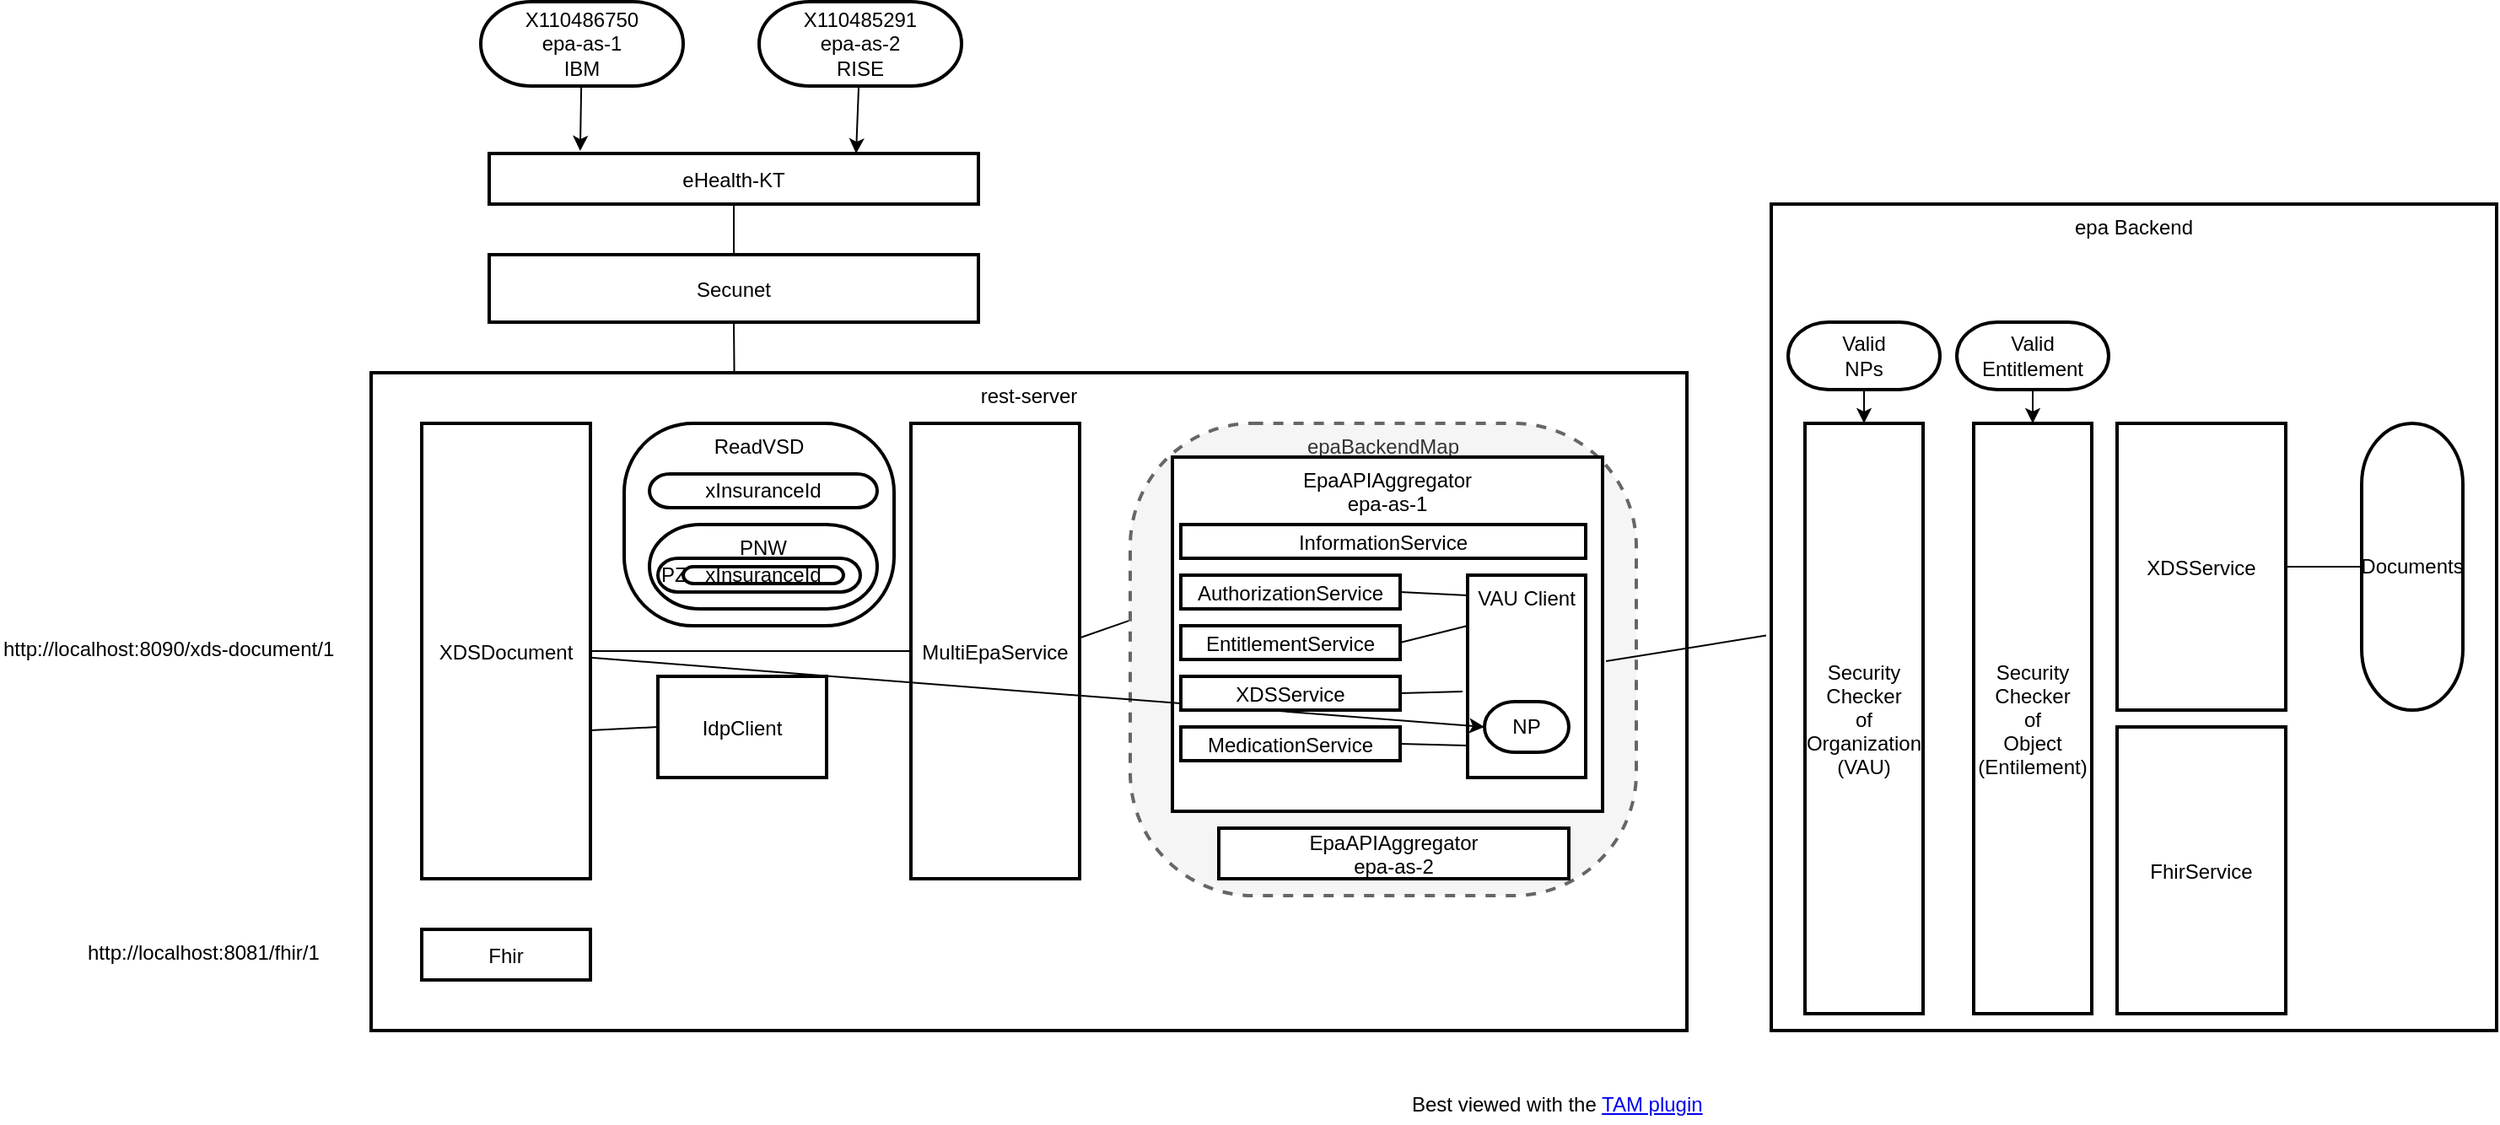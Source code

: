 <mxfile>
    <diagram id="aTWd43qogT8Jb10O0RXg" name="Internal-Structures">
        <mxGraphModel dx="1074" dy="678" grid="1" gridSize="10" guides="1" tooltips="1" connect="1" arrows="1" fold="1" page="1" pageScale="1" pageWidth="850" pageHeight="1100" math="0" shadow="0">
            <root>
                <mxCell id="0"/>
                <mxCell id="1" parent="0"/>
                <mxCell id="j-G4PAcRvcxNgLgHGIU2-1" value="rest-server" style="shape=agent;offsetSize=8;strokeWidth=2;verticalAlign=top;" vertex="1" parent="1">
                    <mxGeometry x="240" y="240" width="780" height="390" as="geometry"/>
                </mxCell>
                <mxCell id="0.1" value="Best viewed with the &lt;a href=&quot;https://github.com/ariel-bentu/tam-drawio&quot;&gt;TAM plugin&lt;/a&gt;" style="text;html=1;shape=tamPluginMissing;" vertex="1" connectable="0" parent="1">
                    <mxGeometry x="855" y="660" width="200" height="25" as="geometry"/>
                </mxCell>
                <mxCell id="j-G4PAcRvcxNgLgHGIU2-2" value="eHealth-KT" style="shape=agent;offsetSize=8;strokeWidth=2;" vertex="1" parent="1">
                    <mxGeometry x="310" y="110" width="290" height="30" as="geometry"/>
                </mxCell>
                <mxCell id="j-G4PAcRvcxNgLgHGIU2-5" style="edgeStyle=none;html=1;entryX=0.186;entryY=-0.05;entryDx=0;entryDy=0;entryPerimeter=0;" edge="1" parent="1" source="j-G4PAcRvcxNgLgHGIU2-3" target="j-G4PAcRvcxNgLgHGIU2-2">
                    <mxGeometry relative="1" as="geometry"/>
                </mxCell>
                <mxCell id="j-G4PAcRvcxNgLgHGIU2-3" value="X110486750&lt;br&gt;epa-as-1&lt;br&gt;IBM" style="rounded=1;whiteSpace=wrap;html=1;arcSize=60;strokeWidth=2;" vertex="1" parent="1">
                    <mxGeometry x="305" y="20" width="120" height="50" as="geometry"/>
                </mxCell>
                <mxCell id="j-G4PAcRvcxNgLgHGIU2-6" style="edgeStyle=none;html=1;entryX=0.75;entryY=0;entryDx=0;entryDy=0;" edge="1" parent="1" source="j-G4PAcRvcxNgLgHGIU2-4" target="j-G4PAcRvcxNgLgHGIU2-2">
                    <mxGeometry relative="1" as="geometry"/>
                </mxCell>
                <mxCell id="j-G4PAcRvcxNgLgHGIU2-4" value="X110485291&lt;br style=&quot;border-color: var(--border-color);&quot;&gt;epa-as-2&lt;br style=&quot;border-color: var(--border-color);&quot;&gt;RISE" style="rounded=1;whiteSpace=wrap;html=1;arcSize=60;strokeWidth=2;" vertex="1" parent="1">
                    <mxGeometry x="470" y="20" width="120" height="50" as="geometry"/>
                </mxCell>
                <mxCell id="j-G4PAcRvcxNgLgHGIU2-7" value="Secunet" style="shape=agent;offsetSize=8;strokeWidth=2;" vertex="1" parent="1">
                    <mxGeometry x="310" y="170" width="290" height="40" as="geometry"/>
                </mxCell>
                <mxCell id="j-G4PAcRvcxNgLgHGIU2-8" value="" style="shape=useedge;vertical=true;edgeStyle=none;endArrow=none;useSignPosition=left;useSignDirection=none;entryX=0.5;entryY=1;entryDx=0;entryDy=0;exitX=0.5;exitY=0;exitDx=0;exitDy=0;" edge="1" parent="1" source="j-G4PAcRvcxNgLgHGIU2-7" target="j-G4PAcRvcxNgLgHGIU2-2">
                    <mxGeometry height="160" relative="1" as="geometry">
                        <mxPoint x="420" y="320" as="sourcePoint"/>
                        <mxPoint x="420" y="160" as="targetPoint"/>
                    </mxGeometry>
                </mxCell>
                <mxCell id="j-G4PAcRvcxNgLgHGIU2-9" value="" style="shape=useedge;vertical=true;edgeStyle=none;endArrow=none;useSignPosition=left;useSignDirection=none;entryX=0.5;entryY=1;entryDx=0;entryDy=0;exitX=0.276;exitY=0;exitDx=0;exitDy=0;exitPerimeter=0;" edge="1" parent="1" source="j-G4PAcRvcxNgLgHGIU2-1" target="j-G4PAcRvcxNgLgHGIU2-7">
                    <mxGeometry height="160" relative="1" as="geometry">
                        <mxPoint x="460" y="400" as="sourcePoint"/>
                        <mxPoint x="460" y="240" as="targetPoint"/>
                    </mxGeometry>
                </mxCell>
                <mxCell id="j-G4PAcRvcxNgLgHGIU2-10" value="Fhir" style="shape=agent;offsetSize=8;strokeWidth=2;" vertex="1" parent="1">
                    <mxGeometry x="270" y="570" width="100" height="30" as="geometry"/>
                </mxCell>
                <mxCell id="j-G4PAcRvcxNgLgHGIU2-11" value="XDSDocument" style="shape=agent;offsetSize=8;strokeWidth=2;" vertex="1" parent="1">
                    <mxGeometry x="270" y="270" width="100" height="270" as="geometry"/>
                </mxCell>
                <mxCell id="j-G4PAcRvcxNgLgHGIU2-12" value="http://localhost:8081/fhir/1" style="text;whiteSpace=wrap;html=1;" vertex="1" parent="1">
                    <mxGeometry x="70" y="570" width="170" height="30" as="geometry"/>
                </mxCell>
                <mxCell id="j-G4PAcRvcxNgLgHGIU2-14" value="http://localhost:8090/xds-document/1" style="text;whiteSpace=wrap;html=1;" vertex="1" parent="1">
                    <mxGeometry x="20" y="390" width="210" height="30" as="geometry"/>
                </mxCell>
                <mxCell id="j-G4PAcRvcxNgLgHGIU2-15" value="ReadVSD" style="rounded=1;whiteSpace=wrap;html=1;arcSize=34;strokeWidth=2;verticalAlign=top;" vertex="1" parent="1">
                    <mxGeometry x="390" y="270" width="160" height="120" as="geometry"/>
                </mxCell>
                <mxCell id="j-G4PAcRvcxNgLgHGIU2-16" value="xInsuranceId" style="rounded=1;whiteSpace=wrap;html=1;arcSize=60;strokeWidth=2;" vertex="1" parent="1">
                    <mxGeometry x="405" y="300" width="135" height="20" as="geometry"/>
                </mxCell>
                <mxCell id="j-G4PAcRvcxNgLgHGIU2-17" value="PNW" style="rounded=1;whiteSpace=wrap;html=1;arcSize=60;strokeWidth=2;verticalAlign=top;" vertex="1" parent="1">
                    <mxGeometry x="405" y="330" width="135" height="50" as="geometry"/>
                </mxCell>
                <mxCell id="j-G4PAcRvcxNgLgHGIU2-18" value="PZ" style="rounded=1;whiteSpace=wrap;html=1;arcSize=60;strokeWidth=2;align=left;" vertex="1" parent="1">
                    <mxGeometry x="410" y="350" width="120" height="20" as="geometry"/>
                </mxCell>
                <mxCell id="j-G4PAcRvcxNgLgHGIU2-19" value="MultiEpaService" style="shape=agent;offsetSize=8;strokeWidth=2;" vertex="1" parent="1">
                    <mxGeometry x="560" y="270" width="100" height="270" as="geometry"/>
                </mxCell>
                <mxCell id="j-G4PAcRvcxNgLgHGIU2-20" value="epaBackendMap" style="rounded=1;whiteSpace=wrap;html=1;arcSize=26;strokeWidth=2;fillColor=#f5f5f5;fontColor=#333333;strokeColor=#666666;dashed=1;verticalAlign=top;" vertex="1" parent="1">
                    <mxGeometry x="690" y="270" width="300" height="280" as="geometry"/>
                </mxCell>
                <mxCell id="j-G4PAcRvcxNgLgHGIU2-21" value="EpaAPIAggregator&#10;epa-as-1&#10;" style="shape=agent;offsetSize=8;strokeWidth=2;verticalAlign=top;" vertex="1" parent="1">
                    <mxGeometry x="715" y="290" width="255" height="210" as="geometry"/>
                </mxCell>
                <mxCell id="j-G4PAcRvcxNgLgHGIU2-22" value="EpaAPIAggregator&#10;epa-as-2" style="shape=agent;offsetSize=8;strokeWidth=2;" vertex="1" parent="1">
                    <mxGeometry x="742.5" y="510" width="207.5" height="30" as="geometry"/>
                </mxCell>
                <mxCell id="j-G4PAcRvcxNgLgHGIU2-23" value="VAU Client" style="shape=agent;offsetSize=8;strokeWidth=2;verticalAlign=top;" vertex="1" parent="1">
                    <mxGeometry x="890" y="360" width="70" height="120" as="geometry"/>
                </mxCell>
                <mxCell id="j-G4PAcRvcxNgLgHGIU2-24" value="NP" style="rounded=1;whiteSpace=wrap;html=1;arcSize=60;strokeWidth=2;" vertex="1" parent="1">
                    <mxGeometry x="900" y="435" width="50" height="30" as="geometry"/>
                </mxCell>
                <mxCell id="j-G4PAcRvcxNgLgHGIU2-25" value="IdpClient" style="shape=agent;offsetSize=8;strokeWidth=2;" vertex="1" parent="1">
                    <mxGeometry x="410" y="420" width="100" height="60" as="geometry"/>
                </mxCell>
                <mxCell id="j-G4PAcRvcxNgLgHGIU2-26" value="" style="shape=useedge;endArrow=none;edgeStyle=none;useSignPosition=up;useSignDirection=none;exitX=1;exitY=0.674;exitDx=0;exitDy=0;exitPerimeter=0;entryX=0;entryY=0.5;entryDx=0;entryDy=0;" edge="1" parent="1" source="j-G4PAcRvcxNgLgHGIU2-11" target="j-G4PAcRvcxNgLgHGIU2-25">
                    <mxGeometry width="160" relative="1" as="geometry">
                        <mxPoint x="380" y="480" as="sourcePoint"/>
                        <mxPoint x="540" y="480" as="targetPoint"/>
                    </mxGeometry>
                </mxCell>
                <mxCell id="j-G4PAcRvcxNgLgHGIU2-27" style="edgeStyle=none;html=1;entryX=0;entryY=0.5;entryDx=0;entryDy=0;" edge="1" parent="1" source="j-G4PAcRvcxNgLgHGIU2-11" target="j-G4PAcRvcxNgLgHGIU2-24">
                    <mxGeometry relative="1" as="geometry"/>
                </mxCell>
                <mxCell id="j-G4PAcRvcxNgLgHGIU2-28" value="InformationService" style="shape=agent;offsetSize=8;strokeWidth=2;" vertex="1" parent="1">
                    <mxGeometry x="720" y="330" width="240" height="20" as="geometry"/>
                </mxCell>
                <mxCell id="j-G4PAcRvcxNgLgHGIU2-29" value="AuthorizationService" style="shape=agent;offsetSize=8;strokeWidth=2;" vertex="1" parent="1">
                    <mxGeometry x="720" y="360" width="130" height="20" as="geometry"/>
                </mxCell>
                <mxCell id="j-G4PAcRvcxNgLgHGIU2-30" value="EntitlementService" style="shape=agent;offsetSize=8;strokeWidth=2;" vertex="1" parent="1">
                    <mxGeometry x="720" y="390" width="130" height="20" as="geometry"/>
                </mxCell>
                <mxCell id="j-G4PAcRvcxNgLgHGIU2-31" value="XDSService" style="shape=agent;offsetSize=8;strokeWidth=2;" vertex="1" parent="1">
                    <mxGeometry x="720" y="420" width="130" height="20" as="geometry"/>
                </mxCell>
                <mxCell id="j-G4PAcRvcxNgLgHGIU2-32" value="MedicationService" style="shape=agent;offsetSize=8;strokeWidth=2;" vertex="1" parent="1">
                    <mxGeometry x="720" y="450" width="130" height="20" as="geometry"/>
                </mxCell>
                <mxCell id="j-G4PAcRvcxNgLgHGIU2-33" value="" style="shape=useedge;endArrow=none;edgeStyle=none;useSignPosition=up;useSignDirection=none;exitX=1;exitY=0.5;exitDx=0;exitDy=0;entryX=0;entryY=0.1;entryDx=0;entryDy=0;entryPerimeter=0;" edge="1" parent="1" source="j-G4PAcRvcxNgLgHGIU2-29" target="j-G4PAcRvcxNgLgHGIU2-23">
                    <mxGeometry width="160" relative="1" as="geometry">
                        <mxPoint x="860" y="380" as="sourcePoint"/>
                        <mxPoint x="1020" y="380" as="targetPoint"/>
                    </mxGeometry>
                </mxCell>
                <mxCell id="j-G4PAcRvcxNgLgHGIU2-34" value="" style="shape=useedge;endArrow=none;edgeStyle=none;useSignPosition=up;useSignDirection=none;exitX=1;exitY=0.5;exitDx=0;exitDy=0;entryX=0;entryY=0.25;entryDx=0;entryDy=0;" edge="1" parent="1" source="j-G4PAcRvcxNgLgHGIU2-30" target="j-G4PAcRvcxNgLgHGIU2-23">
                    <mxGeometry width="160" relative="1" as="geometry">
                        <mxPoint x="860" y="400" as="sourcePoint"/>
                        <mxPoint x="1020" y="400" as="targetPoint"/>
                    </mxGeometry>
                </mxCell>
                <mxCell id="j-G4PAcRvcxNgLgHGIU2-35" value="" style="shape=useedge;endArrow=none;edgeStyle=none;useSignPosition=up;useSignDirection=none;exitX=1;exitY=0.5;exitDx=0;exitDy=0;entryX=-0.043;entryY=0.575;entryDx=0;entryDy=0;entryPerimeter=0;" edge="1" parent="1" source="j-G4PAcRvcxNgLgHGIU2-31" target="j-G4PAcRvcxNgLgHGIU2-23">
                    <mxGeometry width="160" relative="1" as="geometry">
                        <mxPoint x="870" y="440" as="sourcePoint"/>
                        <mxPoint x="1030" y="440" as="targetPoint"/>
                    </mxGeometry>
                </mxCell>
                <mxCell id="j-G4PAcRvcxNgLgHGIU2-36" value="" style="shape=useedge;endArrow=none;edgeStyle=none;useSignPosition=up;useSignDirection=none;exitX=1;exitY=0.5;exitDx=0;exitDy=0;entryX=-0.014;entryY=0.842;entryDx=0;entryDy=0;entryPerimeter=0;" edge="1" parent="1" source="j-G4PAcRvcxNgLgHGIU2-32" target="j-G4PAcRvcxNgLgHGIU2-23">
                    <mxGeometry width="160" relative="1" as="geometry">
                        <mxPoint x="840" y="480" as="sourcePoint"/>
                        <mxPoint x="1000" y="480" as="targetPoint"/>
                    </mxGeometry>
                </mxCell>
                <mxCell id="j-G4PAcRvcxNgLgHGIU2-37" value="epa Backend" style="shape=agent;offsetSize=8;strokeWidth=2;verticalAlign=top;" vertex="1" parent="1">
                    <mxGeometry x="1070" y="140" width="430" height="490" as="geometry"/>
                </mxCell>
                <mxCell id="j-G4PAcRvcxNgLgHGIU2-38" value="Security&#10;Checker&#10;of&#10;Organization&#10;(VAU)" style="shape=agent;offsetSize=8;strokeWidth=2;" vertex="1" parent="1">
                    <mxGeometry x="1090" y="270" width="70" height="350" as="geometry"/>
                </mxCell>
                <mxCell id="j-G4PAcRvcxNgLgHGIU2-39" value="Security&#10;Checker&#10;of&#10;Object&#10;(Entilement)" style="shape=agent;offsetSize=8;strokeWidth=2;" vertex="1" parent="1">
                    <mxGeometry x="1190" y="270" width="70" height="350" as="geometry"/>
                </mxCell>
                <mxCell id="j-G4PAcRvcxNgLgHGIU2-41" style="edgeStyle=none;html=1;entryX=0.5;entryY=0;entryDx=0;entryDy=0;" edge="1" parent="1" source="j-G4PAcRvcxNgLgHGIU2-40" target="j-G4PAcRvcxNgLgHGIU2-38">
                    <mxGeometry relative="1" as="geometry"/>
                </mxCell>
                <mxCell id="j-G4PAcRvcxNgLgHGIU2-40" value="Valid&lt;br&gt;NPs" style="rounded=1;whiteSpace=wrap;html=1;arcSize=60;strokeWidth=2;" vertex="1" parent="1">
                    <mxGeometry x="1080" y="210" width="90" height="40" as="geometry"/>
                </mxCell>
                <mxCell id="j-G4PAcRvcxNgLgHGIU2-44" style="edgeStyle=none;html=1;entryX=0.5;entryY=0;entryDx=0;entryDy=0;" edge="1" parent="1" source="j-G4PAcRvcxNgLgHGIU2-42" target="j-G4PAcRvcxNgLgHGIU2-39">
                    <mxGeometry relative="1" as="geometry"/>
                </mxCell>
                <mxCell id="j-G4PAcRvcxNgLgHGIU2-42" value="Valid&lt;br&gt;Entitlement" style="rounded=1;whiteSpace=wrap;html=1;arcSize=60;strokeWidth=2;" vertex="1" parent="1">
                    <mxGeometry x="1180" y="210" width="90" height="40" as="geometry"/>
                </mxCell>
                <mxCell id="j-G4PAcRvcxNgLgHGIU2-43" value="" style="shape=useedge;endArrow=none;edgeStyle=none;useSignPosition=up;useSignDirection=none;exitX=1.008;exitY=0.576;exitDx=0;exitDy=0;exitPerimeter=0;entryX=-0.007;entryY=0.522;entryDx=0;entryDy=0;entryPerimeter=0;dx=78;dy=0;" edge="1" parent="1" source="j-G4PAcRvcxNgLgHGIU2-21" target="j-G4PAcRvcxNgLgHGIU2-37">
                    <mxGeometry width="160" relative="1" as="geometry">
                        <mxPoint x="1030" y="430" as="sourcePoint"/>
                        <mxPoint x="1190" y="430" as="targetPoint"/>
                    </mxGeometry>
                </mxCell>
                <mxCell id="j-G4PAcRvcxNgLgHGIU2-45" value="XDSService" style="shape=agent;offsetSize=8;strokeWidth=2;" vertex="1" parent="1">
                    <mxGeometry x="1275" y="270" width="100" height="170" as="geometry"/>
                </mxCell>
                <mxCell id="j-G4PAcRvcxNgLgHGIU2-46" value="FhirService" style="shape=agent;offsetSize=8;strokeWidth=2;" vertex="1" parent="1">
                    <mxGeometry x="1275" y="450" width="100" height="170" as="geometry"/>
                </mxCell>
                <mxCell id="j-G4PAcRvcxNgLgHGIU2-47" value="xInsuranceId" style="rounded=1;whiteSpace=wrap;html=1;arcSize=60;strokeWidth=2;" vertex="1" parent="1">
                    <mxGeometry x="425" y="355" width="95" height="10" as="geometry"/>
                </mxCell>
                <mxCell id="j-G4PAcRvcxNgLgHGIU2-48" value="Documents" style="rounded=1;whiteSpace=wrap;html=1;arcSize=60;strokeWidth=2;" vertex="1" parent="1">
                    <mxGeometry x="1420" y="270" width="60" height="170" as="geometry"/>
                </mxCell>
                <mxCell id="j-G4PAcRvcxNgLgHGIU2-49" value="" style="shape=updateedge;endArrow=none;exitX=1;exitY=0.5;exitDx=0;exitDy=0;entryX=0;entryY=0.5;entryDx=0;entryDy=0;" edge="1" parent="1" source="j-G4PAcRvcxNgLgHGIU2-45" target="j-G4PAcRvcxNgLgHGIU2-48">
                    <mxGeometry width="80" height="30" relative="1" as="geometry">
                        <mxPoint x="1380" y="375" as="sourcePoint"/>
                        <mxPoint x="1460" y="375" as="targetPoint"/>
                    </mxGeometry>
                </mxCell>
                <mxCell id="j-G4PAcRvcxNgLgHGIU2-50" value="" style="shape=useedge;endArrow=none;edgeStyle=none;useSignPosition=up;useSignDirection=none;exitX=1;exitY=0.5;exitDx=0;exitDy=0;entryX=0;entryY=0.5;entryDx=0;entryDy=0;" edge="1" parent="1" source="j-G4PAcRvcxNgLgHGIU2-11" target="j-G4PAcRvcxNgLgHGIU2-19">
                    <mxGeometry width="160" relative="1" as="geometry">
                        <mxPoint x="410" y="400" as="sourcePoint"/>
                        <mxPoint x="570" y="400" as="targetPoint"/>
                    </mxGeometry>
                </mxCell>
                <mxCell id="j-G4PAcRvcxNgLgHGIU2-51" value="" style="shape=updateedge;endArrow=none;entryX=-0.003;entryY=0.418;entryDx=0;entryDy=0;entryPerimeter=0;exitX=1.01;exitY=0.47;exitDx=0;exitDy=0;exitPerimeter=0;" edge="1" parent="1" source="j-G4PAcRvcxNgLgHGIU2-19" target="j-G4PAcRvcxNgLgHGIU2-20">
                    <mxGeometry width="80" height="30" relative="1" as="geometry">
                        <mxPoint x="650" y="395" as="sourcePoint"/>
                        <mxPoint x="730" y="395" as="targetPoint"/>
                    </mxGeometry>
                </mxCell>
            </root>
        </mxGraphModel>
    </diagram>
    <diagram id="XB8MBLgpAsbm3JnCXFa8" name="MedicationList">
        <mxGraphModel dx="1924" dy="1778" grid="1" gridSize="10" guides="1" tooltips="1" connect="1" arrows="1" fold="1" page="1" pageScale="1" pageWidth="850" pageHeight="1100" math="0" shadow="0">
            <root>
                <mxCell id="0"/>
                <mxCell id="1" parent="0"/>
                <mxCell id="0.1" value="Best viewed with the &lt;a href=&quot;https://github.com/ariel-bentu/tam-drawio&quot;&gt;TAM plugin&lt;/a&gt;" style="text;html=1;shape=tamPluginMissing;" parent="1" vertex="1" connectable="0">
                    <mxGeometry x="-355" y="680" width="200" height="25" as="geometry"/>
                </mxCell>
                <mxCell id="q0r0pVlCzYwtS3MmoT_j-5" value="Quarkus Server" style="shape=agent;offsetSize=8;strokeWidth=2;verticalAlign=top;" parent="1" vertex="1">
                    <mxGeometry x="-700" y="200" width="390" height="250" as="geometry"/>
                </mxCell>
                <mxCell id="q0r0pVlCzYwtS3MmoT_j-54" style="edgeStyle=none;html=1;entryX=0;entryY=0.75;entryDx=0;entryDy=0;fontSize=12;exitX=1.029;exitY=0.937;exitDx=0;exitDy=0;exitPerimeter=0;" parent="1" source="q0r0pVlCzYwtS3MmoT_j-6" target="q0r0pVlCzYwtS3MmoT_j-50" edge="1">
                    <mxGeometry relative="1" as="geometry"/>
                </mxCell>
                <mxCell id="q0r0pVlCzYwtS3MmoT_j-63" style="edgeStyle=none;html=1;entryX=0.5;entryY=0;entryDx=0;entryDy=0;fontSize=12;" parent="1" source="q0r0pVlCzYwtS3MmoT_j-6" target="q0r0pVlCzYwtS3MmoT_j-62" edge="1">
                    <mxGeometry relative="1" as="geometry"/>
                </mxCell>
                <mxCell id="q0r0pVlCzYwtS3MmoT_j-6" value="Fhir" style="shape=agent;offsetSize=8;strokeWidth=2;" parent="1" vertex="1">
                    <mxGeometry x="-560" y="255" width="70" height="185" as="geometry"/>
                </mxCell>
                <mxCell id="q0r0pVlCzYwtS3MmoT_j-7" value="Konnektor&#10;Secunet" style="shape=agent;offsetSize=8;strokeWidth=2;verticalAlign=top;" parent="1" vertex="1">
                    <mxGeometry x="-600" y="80" width="140" height="70" as="geometry"/>
                </mxCell>
                <mxCell id="q0r0pVlCzYwtS3MmoT_j-8" value="eHealth&#10;KT&#10;ORGA 6141" style="shape=agent;offsetSize=8;strokeWidth=2;" parent="1" vertex="1">
                    <mxGeometry x="-600" y="-10" width="140" height="60" as="geometry"/>
                </mxCell>
                <mxCell id="q0r0pVlCzYwtS3MmoT_j-9" value="eGK" style="rounded=1;whiteSpace=wrap;html=1;arcSize=60;strokeWidth=2;verticalAlign=top;" parent="1" vertex="1">
                    <mxGeometry x="-575" y="-90" width="90" height="60" as="geometry"/>
                </mxCell>
                <mxCell id="q0r0pVlCzYwtS3MmoT_j-10" value="" style="shape=updateedge;endArrow=none;vertical=true;exitX=0.5;exitY=1;exitDx=0;exitDy=0;entryX=0.5;entryY=0;entryDx=0;entryDy=0;" parent="1" source="q0r0pVlCzYwtS3MmoT_j-9" target="q0r0pVlCzYwtS3MmoT_j-8" edge="1">
                    <mxGeometry width="30" height="80" relative="1" as="geometry">
                        <mxPoint x="-650" y="-10" as="sourcePoint"/>
                        <mxPoint x="-650" y="70" as="targetPoint"/>
                    </mxGeometry>
                </mxCell>
                <mxCell id="q0r0pVlCzYwtS3MmoT_j-12" value="" style="shape=useedge;vertical=true;edgeStyle=none;endArrow=none;useSignPosition=left;useSignDirection=none;entryX=0.5;entryY=1;entryDx=0;entryDy=0;exitX=0.5;exitY=0;exitDx=0;exitDy=0;" parent="1" source="q0r0pVlCzYwtS3MmoT_j-7" target="q0r0pVlCzYwtS3MmoT_j-8" edge="1">
                    <mxGeometry height="160" relative="1" as="geometry">
                        <mxPoint x="-615" y="240" as="sourcePoint"/>
                        <mxPoint x="-615" y="80" as="targetPoint"/>
                    </mxGeometry>
                </mxCell>
                <mxCell id="q0r0pVlCzYwtS3MmoT_j-13" value="" style="shape=useedge;vertical=true;edgeStyle=none;endArrow=none;useSignPosition=left;useSignDirection=none;entryX=0.5;entryY=1;entryDx=0;entryDy=0;exitX=0.347;exitY=0.009;exitDx=0;exitDy=0;dx=1;dy=20;exitPerimeter=0;" parent="1" source="q0r0pVlCzYwtS3MmoT_j-5" target="q0r0pVlCzYwtS3MmoT_j-7" edge="1">
                    <mxGeometry height="160" relative="1" as="geometry">
                        <mxPoint x="-510" y="330" as="sourcePoint"/>
                        <mxPoint x="-510" y="170" as="targetPoint"/>
                    </mxGeometry>
                </mxCell>
                <mxCell id="q0r0pVlCzYwtS3MmoT_j-14" value="" style="edgeStyle=elbowEdgeStyle;dashed=1;dashPattern=5 5;strokeWidth=2;arcSize=0;startArrow=none;endArrow=none;startSize=0;endSize=0;html=1;endFill=0;align=left;resizeWidth=0;rounded=0;" parent="1" edge="1">
                    <mxGeometry height="300" relative="1" as="geometry">
                        <mxPoint x="-270" y="650" as="sourcePoint"/>
                        <mxPoint x="-270" y="170" as="targetPoint"/>
                    </mxGeometry>
                </mxCell>
                <mxCell id="q0r0pVlCzYwtS3MmoT_j-15" value="RU Telematikinfrastructure" style="text;html=1;strokeColor=none;fillColor=none;align=center;verticalAlign=middle;whiteSpace=wrap;rounded=0;fontSize=16;" parent="1" vertex="1">
                    <mxGeometry x="-219" y="140" width="230" height="30" as="geometry"/>
                </mxCell>
                <mxCell id="q0r0pVlCzYwtS3MmoT_j-16" value="epa-as-1.dev.epa4all.de&#10;IBM" style="shape=agent;offsetSize=8;strokeWidth=2;fontSize=16;verticalAlign=top;" parent="1" vertex="1">
                    <mxGeometry x="-80" y="200" width="300" height="220" as="geometry"/>
                </mxCell>
                <mxCell id="q0r0pVlCzYwtS3MmoT_j-17" value="epa-as-2.dev.epa4all.de&#10;RISE" style="shape=agent;offsetSize=8;strokeWidth=2;fontSize=16;verticalAlign=top;" parent="1" vertex="1">
                    <mxGeometry x="-80" y="450" width="300" height="130" as="geometry"/>
                </mxCell>
                <mxCell id="q0r0pVlCzYwtS3MmoT_j-23" style="edgeStyle=none;html=1;entryX=0;entryY=0.5;entryDx=0;entryDy=0;fontSize=12;" parent="1" source="q0r0pVlCzYwtS3MmoT_j-18" target="q0r0pVlCzYwtS3MmoT_j-21" edge="1">
                    <mxGeometry relative="1" as="geometry"/>
                </mxCell>
                <mxCell id="q0r0pVlCzYwtS3MmoT_j-18" value="VSDService" style="shape=agent;offsetSize=8;strokeWidth=2;fontSize=12;" parent="1" vertex="1">
                    <mxGeometry x="-460" y="255" width="80" height="30" as="geometry"/>
                </mxCell>
                <mxCell id="q0r0pVlCzYwtS3MmoT_j-19" value="InformationService" style="shape=agent;offsetSize=8;strokeWidth=2;fontSize=12;" parent="1" vertex="1">
                    <mxGeometry x="-50" y="250" width="120" height="40" as="geometry"/>
                </mxCell>
                <mxCell id="q0r0pVlCzYwtS3MmoT_j-20" value="InformationService" style="shape=agent;offsetSize=8;strokeWidth=2;fontSize=12;" parent="1" vertex="1">
                    <mxGeometry x="-60" y="510" width="120" height="40" as="geometry"/>
                </mxCell>
                <mxCell id="q0r0pVlCzYwtS3MmoT_j-22" style="edgeStyle=none;html=1;entryX=0;entryY=0.5;entryDx=0;entryDy=0;fontSize=12;exitX=1;exitY=0.5;exitDx=0;exitDy=0;" parent="1" source="q0r0pVlCzYwtS3MmoT_j-21" target="q0r0pVlCzYwtS3MmoT_j-19" edge="1">
                    <mxGeometry relative="1" as="geometry">
                        <mxPoint x="-90" y="270" as="sourcePoint"/>
                    </mxGeometry>
                </mxCell>
                <mxCell id="q0r0pVlCzYwtS3MmoT_j-21" value="isuranceId" style="rounded=1;whiteSpace=wrap;html=1;arcSize=60;strokeWidth=2;fontSize=12;" parent="1" vertex="1">
                    <mxGeometry x="-229" y="255" width="70" height="30" as="geometry"/>
                </mxCell>
                <mxCell id="q0r0pVlCzYwtS3MmoT_j-24" value="VAU" style="shape=agent;offsetSize=8;strokeWidth=2;fontSize=12;" parent="1" vertex="1">
                    <mxGeometry x="-50" y="300" width="70" height="60" as="geometry"/>
                </mxCell>
                <mxCell id="q0r0pVlCzYwtS3MmoT_j-25" value="VAU&#10;Client" style="shape=agent;offsetSize=8;strokeWidth=2;fontSize=12;" parent="1" vertex="1">
                    <mxGeometry x="-370" y="293" width="50" height="40" as="geometry"/>
                </mxCell>
                <mxCell id="q0r0pVlCzYwtS3MmoT_j-26" value="" style="shape=useedge;endArrow=none;edgeStyle=none;useSignPosition=up;useSignDirection=none;fontSize=12;exitX=1;exitY=0.5;exitDx=0;exitDy=0;entryX=0;entryY=0.5;entryDx=0;entryDy=0;" parent="1" source="q0r0pVlCzYwtS3MmoT_j-25" target="q0r0pVlCzYwtS3MmoT_j-24" edge="1">
                    <mxGeometry width="160" relative="1" as="geometry">
                        <mxPoint x="-280" y="340" as="sourcePoint"/>
                        <mxPoint x="-120" y="340" as="targetPoint"/>
                    </mxGeometry>
                </mxCell>
                <mxCell id="q0r0pVlCzYwtS3MmoT_j-27" value="AuthorizationService" style="shape=agent;offsetSize=8;strokeWidth=2;fontSize=12;" parent="1" vertex="1">
                    <mxGeometry x="70" y="300" width="130" height="30" as="geometry"/>
                </mxCell>
                <mxCell id="q0r0pVlCzYwtS3MmoT_j-28" value="MedicationService" style="shape=agent;offsetSize=8;strokeWidth=2;fontSize=12;" parent="1" vertex="1">
                    <mxGeometry x="70" y="340" width="130" height="30" as="geometry"/>
                </mxCell>
                <mxCell id="q0r0pVlCzYwtS3MmoT_j-29" value="" style="shape=useedge;endArrow=none;edgeStyle=none;useSignPosition=up;useSignDirection=none;fontSize=12;exitX=0.986;exitY=0.103;exitDx=0;exitDy=0;exitPerimeter=0;entryX=0;entryY=0.5;entryDx=0;entryDy=0;" parent="1" source="q0r0pVlCzYwtS3MmoT_j-6" target="q0r0pVlCzYwtS3MmoT_j-18" edge="1">
                    <mxGeometry width="160" relative="1" as="geometry">
                        <mxPoint x="-490" y="290" as="sourcePoint"/>
                        <mxPoint x="-330" y="290" as="targetPoint"/>
                    </mxGeometry>
                </mxCell>
                <mxCell id="q0r0pVlCzYwtS3MmoT_j-30" value="IdpClient" style="shape=agent;offsetSize=8;strokeWidth=2;fontSize=12;" parent="1" vertex="1">
                    <mxGeometry x="-460" y="300" width="60" height="110" as="geometry"/>
                </mxCell>
                <mxCell id="q0r0pVlCzYwtS3MmoT_j-31" value="insurance id" style="rounded=1;whiteSpace=wrap;html=1;arcSize=60;strokeWidth=2;fontSize=12;" parent="1" vertex="1">
                    <mxGeometry x="-685" y="255" width="100" height="40" as="geometry"/>
                </mxCell>
                <mxCell id="q0r0pVlCzYwtS3MmoT_j-32" value="" style="shape=updateedge;endArrow=none;fontSize=12;exitX=1;exitY=0.5;exitDx=0;exitDy=0;entryX=0.014;entryY=0.123;entryDx=0;entryDy=0;entryPerimeter=0;" parent="1" source="q0r0pVlCzYwtS3MmoT_j-31" target="q0r0pVlCzYwtS3MmoT_j-6" edge="1">
                    <mxGeometry width="80" height="30" relative="1" as="geometry">
                        <mxPoint x="-570" y="305" as="sourcePoint"/>
                        <mxPoint x="-490" y="305" as="targetPoint"/>
                    </mxGeometry>
                </mxCell>
                <mxCell id="q0r0pVlCzYwtS3MmoT_j-33" value="insurance id" style="rounded=1;whiteSpace=wrap;html=1;arcSize=60;strokeWidth=2;fontSize=12;" parent="1" vertex="1">
                    <mxGeometry x="-570" y="-60" width="80" height="20" as="geometry"/>
                </mxCell>
                <mxCell id="q0r0pVlCzYwtS3MmoT_j-34" value="" style="shape=useedge;endArrow=none;edgeStyle=none;useSignPosition=up;useSignDirection=none;fontSize=12;exitX=1.029;exitY=0.458;exitDx=0;exitDy=0;exitPerimeter=0;entryX=0.025;entryY=0.373;entryDx=0;entryDy=0;entryPerimeter=0;" parent="1" source="q0r0pVlCzYwtS3MmoT_j-6" target="q0r0pVlCzYwtS3MmoT_j-30" edge="1">
                    <mxGeometry width="160" relative="1" as="geometry">
                        <mxPoint x="-510" y="340" as="sourcePoint"/>
                        <mxPoint x="-350" y="340" as="targetPoint"/>
                    </mxGeometry>
                </mxCell>
                <mxCell id="q0r0pVlCzYwtS3MmoT_j-35" value="" style="shape=useedge;endArrow=none;edgeStyle=none;useSignPosition=up;useSignDirection=none;fontSize=12;entryX=0;entryY=0.5;entryDx=0;entryDy=0;exitX=0.983;exitY=0.144;exitDx=0;exitDy=0;exitPerimeter=0;" parent="1" source="q0r0pVlCzYwtS3MmoT_j-30" target="q0r0pVlCzYwtS3MmoT_j-25" edge="1">
                    <mxGeometry width="160" relative="1" as="geometry">
                        <mxPoint x="-400" y="330" as="sourcePoint"/>
                        <mxPoint x="-260" y="330" as="targetPoint"/>
                    </mxGeometry>
                </mxCell>
                <mxCell id="q0r0pVlCzYwtS3MmoT_j-36" value="IdP" style="shape=agent;offsetSize=8;strokeWidth=2;fontSize=12;" parent="1" vertex="1">
                    <mxGeometry x="-219" y="490" width="60" height="60" as="geometry"/>
                </mxCell>
                <mxCell id="q0r0pVlCzYwtS3MmoT_j-37" value="idp-ref.zentral.idp.splitdns.ti-dienste.de" style="text;html=1;strokeColor=none;fillColor=none;align=center;verticalAlign=middle;whiteSpace=wrap;rounded=0;fontSize=12;" parent="1" vertex="1">
                    <mxGeometry x="-250" y="610" width="240" height="30" as="geometry"/>
                </mxCell>
                <mxCell id="q0r0pVlCzYwtS3MmoT_j-38" value="" style="endArrow=none;dashed=1;html=1;dashPattern=1 3;strokeWidth=2;fontSize=12;entryX=0.5;entryY=1;entryDx=0;entryDy=0;exitX=0.225;exitY=0.033;exitDx=0;exitDy=0;exitPerimeter=0;" parent="1" target="q0r0pVlCzYwtS3MmoT_j-36" edge="1">
                    <mxGeometry width="50" height="50" relative="1" as="geometry">
                        <mxPoint x="-96" y="610.99" as="sourcePoint"/>
                        <mxPoint x="-120" y="550" as="targetPoint"/>
                    </mxGeometry>
                </mxCell>
                <mxCell id="q0r0pVlCzYwtS3MmoT_j-39" value="" style="shape=useedge;endArrow=none;edgeStyle=none;useSignPosition=up;useSignDirection=none;fontSize=12;exitX=1;exitY=0.25;exitDx=0;exitDy=0;entryX=0;entryY=0.25;entryDx=0;entryDy=0;" parent="1" source="q0r0pVlCzYwtS3MmoT_j-24" target="q0r0pVlCzYwtS3MmoT_j-27" edge="1">
                    <mxGeometry width="160" relative="1" as="geometry">
                        <mxPoint y="350" as="sourcePoint"/>
                        <mxPoint x="160" y="350" as="targetPoint"/>
                    </mxGeometry>
                </mxCell>
                <mxCell id="q0r0pVlCzYwtS3MmoT_j-40" value="session&lt;br&gt;key" style="rounded=1;whiteSpace=wrap;html=1;arcSize=60;strokeWidth=2;fontSize=12;" parent="1" vertex="1">
                    <mxGeometry x="-375" y="350" width="60" height="30" as="geometry"/>
                </mxCell>
                <mxCell id="q0r0pVlCzYwtS3MmoT_j-41" value="session&lt;br style=&quot;border-color: var(--border-color);&quot;&gt;key" style="rounded=1;whiteSpace=wrap;html=1;arcSize=60;strokeWidth=2;fontSize=12;" parent="1" vertex="1">
                    <mxGeometry x="-45" y="380" width="60" height="30" as="geometry"/>
                </mxCell>
                <mxCell id="q0r0pVlCzYwtS3MmoT_j-42" value="" style="shape=updateedge;endArrow=none;vertical=true;fontSize=12;exitX=0.5;exitY=1;exitDx=0;exitDy=0;" parent="1" source="q0r0pVlCzYwtS3MmoT_j-25" target="q0r0pVlCzYwtS3MmoT_j-40" edge="1">
                    <mxGeometry width="30" height="80" relative="1" as="geometry">
                        <mxPoint x="-335" y="400" as="sourcePoint"/>
                        <mxPoint x="-335" y="480" as="targetPoint"/>
                    </mxGeometry>
                </mxCell>
                <mxCell id="q0r0pVlCzYwtS3MmoT_j-43" value="" style="shape=updateedge;endArrow=none;vertical=true;fontSize=12;exitX=0.5;exitY=1;exitDx=0;exitDy=0;entryX=0.5;entryY=0;entryDx=0;entryDy=0;" parent="1" source="q0r0pVlCzYwtS3MmoT_j-24" target="q0r0pVlCzYwtS3MmoT_j-41" edge="1">
                    <mxGeometry width="30" height="80" relative="1" as="geometry">
                        <mxPoint x="-65" y="370" as="sourcePoint"/>
                        <mxPoint x="-65" y="450" as="targetPoint"/>
                    </mxGeometry>
                </mxCell>
                <mxCell id="q0r0pVlCzYwtS3MmoT_j-44" value="" style="rounded=1;shape=useedge;edgeStyle=elbowEdgeStyle;elbow=horizontal;endArrow=none;useSignPosition=left;useSignDirection=none;fontSize=12;entryX=1;entryY=0.75;entryDx=0;entryDy=0;exitX=0;exitY=0.5;exitDx=0;exitDy=0;" parent="1" source="q0r0pVlCzYwtS3MmoT_j-36" target="q0r0pVlCzYwtS3MmoT_j-30" edge="1">
                    <mxGeometry width="160" height="70" relative="1" as="geometry">
                        <mxPoint x="-430" y="560" as="sourcePoint"/>
                        <mxPoint x="-270" y="490" as="targetPoint"/>
                        <Array as="points">
                            <mxPoint x="-290" y="430"/>
                        </Array>
                    </mxGeometry>
                </mxCell>
                <mxCell id="q0r0pVlCzYwtS3MmoT_j-45" value="SMC-B" style="rounded=1;whiteSpace=wrap;html=1;arcSize=60;strokeWidth=2;fontSize=12;verticalAlign=top;" parent="1" vertex="1">
                    <mxGeometry x="-730" y="-20" width="90" height="70" as="geometry"/>
                </mxCell>
                <mxCell id="q0r0pVlCzYwtS3MmoT_j-46" value="" style="shape=updateedge;endArrow=none;fontSize=12;exitX=1;exitY=0.5;exitDx=0;exitDy=0;" parent="1" source="q0r0pVlCzYwtS3MmoT_j-45" edge="1">
                    <mxGeometry width="80" height="30" relative="1" as="geometry">
                        <mxPoint x="-630" y="65" as="sourcePoint"/>
                        <mxPoint x="-550" y="65" as="targetPoint"/>
                        <Array as="points">
                            <mxPoint x="-600" y="20"/>
                        </Array>
                    </mxGeometry>
                </mxCell>
                <mxCell id="q0r0pVlCzYwtS3MmoT_j-47" value="C.AUT" style="rounded=1;whiteSpace=wrap;html=1;arcSize=60;strokeWidth=2;fontSize=12;" parent="1" vertex="1">
                    <mxGeometry x="-720" y="5" width="70" height="30" as="geometry"/>
                </mxCell>
                <mxCell id="q0r0pVlCzYwtS3MmoT_j-48" value="externalAuthenticate" style="shape=agent;offsetSize=8;strokeWidth=2;fontSize=12;" parent="1" vertex="1">
                    <mxGeometry x="-590" y="120" width="120" height="20" as="geometry"/>
                </mxCell>
                <mxCell id="q0r0pVlCzYwtS3MmoT_j-49" value="NP&lt;br&gt;(VAU Session)" style="rounded=1;whiteSpace=wrap;html=1;arcSize=60;strokeWidth=2;fontSize=12;" parent="1" vertex="1">
                    <mxGeometry x="-680" y="310" width="95" height="40" as="geometry"/>
                </mxCell>
                <mxCell id="q0r0pVlCzYwtS3MmoT_j-55" style="edgeStyle=none;html=1;entryX=0;entryY=0.75;entryDx=0;entryDy=0;fontSize=12;" parent="1" source="q0r0pVlCzYwtS3MmoT_j-50" target="q0r0pVlCzYwtS3MmoT_j-24" edge="1">
                    <mxGeometry relative="1" as="geometry"/>
                </mxCell>
                <mxCell id="q0r0pVlCzYwtS3MmoT_j-50" value="Outer VAU Request (HTTP)" style="rounded=1;whiteSpace=wrap;html=1;arcSize=6;strokeWidth=2;fontSize=12;verticalAlign=top;" parent="1" vertex="1">
                    <mxGeometry x="-260" y="327.5" width="169.5" height="135" as="geometry"/>
                </mxCell>
                <mxCell id="q0r0pVlCzYwtS3MmoT_j-51" value="Encrypter Inner VAU Request" style="rounded=1;whiteSpace=wrap;html=1;arcSize=27;strokeWidth=2;fontSize=12;verticalAlign=top;" parent="1" vertex="1">
                    <mxGeometry x="-250.5" y="362.5" width="150" height="90" as="geometry"/>
                </mxCell>
                <mxCell id="q0r0pVlCzYwtS3MmoT_j-52" value="FHIR Get Medication" style="rounded=1;whiteSpace=wrap;html=1;arcSize=60;strokeWidth=2;fontSize=12;" parent="1" vertex="1">
                    <mxGeometry x="-235.5" y="417.5" width="120" height="30" as="geometry"/>
                </mxCell>
                <mxCell id="q0r0pVlCzYwtS3MmoT_j-53" value="NP" style="rounded=1;whiteSpace=wrap;html=1;arcSize=60;strokeWidth=2;fontSize=12;" parent="1" vertex="1">
                    <mxGeometry x="-219.5" y="397.5" width="90" height="15" as="geometry"/>
                </mxCell>
                <mxCell id="q0r0pVlCzYwtS3MmoT_j-56" value="" style="shape=useedge;endArrow=none;edgeStyle=none;useSignPosition=up;useSignDirection=none;fontSize=12;exitX=1;exitY=0.75;exitDx=0;exitDy=0;entryX=0;entryY=0.5;entryDx=0;entryDy=0;" parent="1" source="q0r0pVlCzYwtS3MmoT_j-24" target="q0r0pVlCzYwtS3MmoT_j-28" edge="1">
                    <mxGeometry width="160" relative="1" as="geometry">
                        <mxPoint x="30" y="360" as="sourcePoint"/>
                        <mxPoint x="190" y="360" as="targetPoint"/>
                    </mxGeometry>
                </mxCell>
                <mxCell id="q0r0pVlCzYwtS3MmoT_j-57" value="" style="shape=updateedge;endArrow=none;fontSize=12;exitX=1;exitY=0.5;exitDx=0;exitDy=0;entryX=0;entryY=0.389;entryDx=0;entryDy=0;entryPerimeter=0;" parent="1" source="q0r0pVlCzYwtS3MmoT_j-49" target="q0r0pVlCzYwtS3MmoT_j-6" edge="1">
                    <mxGeometry width="80" height="30" relative="1" as="geometry">
                        <mxPoint x="-560" y="345" as="sourcePoint"/>
                        <mxPoint x="-480" y="345" as="targetPoint"/>
                    </mxGeometry>
                </mxCell>
                <mxCell id="q0r0pVlCzYwtS3MmoT_j-59" value="Medication&lt;br&gt;PDF" style="rounded=1;whiteSpace=wrap;html=1;arcSize=60;strokeWidth=2;fontSize=12;" parent="1" vertex="1">
                    <mxGeometry x="-675" y="380" width="90" height="40" as="geometry"/>
                </mxCell>
                <mxCell id="q0r0pVlCzYwtS3MmoT_j-60" value="" style="shape=updateedge;endArrow=none;fontSize=12;exitX=1;exitY=0.5;exitDx=0;exitDy=0;entryX=-0.014;entryY=0.649;entryDx=0;entryDy=0;entryPerimeter=0;" parent="1" source="q0r0pVlCzYwtS3MmoT_j-59" target="q0r0pVlCzYwtS3MmoT_j-6" edge="1">
                    <mxGeometry width="80" height="30" relative="1" as="geometry">
                        <mxPoint x="-600" y="425" as="sourcePoint"/>
                        <mxPoint x="-520" y="425" as="targetPoint"/>
                    </mxGeometry>
                </mxCell>
                <mxCell id="q0r0pVlCzYwtS3MmoT_j-61" value="Doctor" style="shape=actor;horizontalLabelPosition=right;align=left;labelPosition=right;strokeWidth=2;aspect=fixed;fontSize=12;" parent="1" vertex="1">
                    <mxGeometry x="-542" y="570" width="35" height="50" as="geometry"/>
                </mxCell>
                <mxCell id="q0r0pVlCzYwtS3MmoT_j-64" style="edgeStyle=none;html=1;entryX=0.5;entryY=0;entryDx=0;entryDy=0;fontSize=12;" parent="1" source="q0r0pVlCzYwtS3MmoT_j-62" target="q0r0pVlCzYwtS3MmoT_j-61" edge="1">
                    <mxGeometry relative="1" as="geometry"/>
                </mxCell>
                <mxCell id="q0r0pVlCzYwtS3MmoT_j-62" value="Medication&lt;br style=&quot;border-color: var(--border-color);&quot;&gt;PDF" style="rounded=1;whiteSpace=wrap;html=1;arcSize=60;strokeWidth=2;fontSize=12;" parent="1" vertex="1">
                    <mxGeometry x="-569" y="490" width="90" height="40" as="geometry"/>
                </mxCell>
            </root>
        </mxGraphModel>
    </diagram>
    <diagram id="PLHwfWvg8wl_U6Pr6AHY" name="CETP-Website">
        <mxGraphModel dx="1320" dy="884" grid="1" gridSize="10" guides="1" tooltips="1" connect="1" arrows="1" fold="1" page="1" pageScale="1" pageWidth="827" pageHeight="1169" math="0" shadow="0">
            <root>
                <mxCell id="0"/>
                <mxCell id="1" parent="0"/>
                <mxCell id="JwwnNNz-skRhz4_p_Vka-1" value="Konnektor" style="shape=agent;offsetSize=8;strokeWidth=2;" parent="1" vertex="1">
                    <mxGeometry x="350" y="90" width="100" height="60" as="geometry"/>
                </mxCell>
                <mxCell id="0.1" value="Best viewed with the &lt;a href=&quot;https://github.com/ariel-bentu/tam-drawio&quot;&gt;TAM plugin&lt;/a&gt;" style="text;html=1;shape=tamPluginMissing;" parent="1" vertex="1" connectable="0">
                    <mxGeometry x="517.5" y="270" width="200" height="25" as="geometry"/>
                </mxCell>
                <mxCell id="JwwnNNz-skRhz4_p_Vka-2" value="epa4all-client" style="shape=agent;offsetSize=8;strokeWidth=2;verticalAlign=top;" parent="1" vertex="1">
                    <mxGeometry x="70" y="55" width="230" height="185" as="geometry"/>
                </mxCell>
                <mxCell id="JwwnNNz-skRhz4_p_Vka-3" value="" style="shape=useedge;endArrow=none;edgeStyle=none;useSignPosition=up;useSignDirection=none;exitX=1;exitY=0.5;exitDx=0;exitDy=0;entryX=0;entryY=0.5;entryDx=0;entryDy=0;" parent="1" source="JwwnNNz-skRhz4_p_Vka-2" target="JwwnNNz-skRhz4_p_Vka-1" edge="1">
                    <mxGeometry width="160" relative="1" as="geometry">
                        <mxPoint x="310" y="130" as="sourcePoint"/>
                        <mxPoint x="470" y="130" as="targetPoint"/>
                    </mxGeometry>
                </mxCell>
                <mxCell id="JwwnNNz-skRhz4_p_Vka-4" value="Cardlink" style="shape=agent;offsetSize=8;strokeWidth=2;" parent="1" vertex="1">
                    <mxGeometry x="510" y="90" width="100" height="110" as="geometry"/>
                </mxCell>
                <mxCell id="JwwnNNz-skRhz4_p_Vka-6" value="" style="shape=useedge;endArrow=none;edgeStyle=none;useSignPosition=up;useSignDirection=none;entryX=1;entryY=0.5;entryDx=0;entryDy=0;exitX=0;exitY=0.25;exitDx=0;exitDy=0;" parent="1" source="JwwnNNz-skRhz4_p_Vka-4" target="JwwnNNz-skRhz4_p_Vka-1" edge="1">
                    <mxGeometry width="160" relative="1" as="geometry">
                        <mxPoint x="350" y="145" as="sourcePoint"/>
                        <mxPoint x="350" y="145" as="targetPoint"/>
                    </mxGeometry>
                </mxCell>
                <mxCell id="JwwnNNz-skRhz4_p_Vka-7" value="CETPHandler" style="shape=agent;offsetSize=8;strokeWidth=2;" parent="1" vertex="1">
                    <mxGeometry x="220" y="100" width="70" height="60" as="geometry"/>
                </mxCell>
                <mxCell id="JwwnNNz-skRhz4_p_Vka-8" value="MedicationFetcher" style="shape=agent;offsetSize=8;strokeWidth=2;" parent="1" vertex="1">
                    <mxGeometry x="80" y="100" width="100" height="120" as="geometry"/>
                </mxCell>
                <mxCell id="JwwnNNz-skRhz4_p_Vka-9" value="" style="shape=useedge;endArrow=none;edgeStyle=none;useSignPosition=up;useSignDirection=east;exitX=0;exitY=0.5;exitDx=0;exitDy=0;entryX=1;entryY=0.25;entryDx=0;entryDy=0;" parent="1" source="JwwnNNz-skRhz4_p_Vka-7" target="JwwnNNz-skRhz4_p_Vka-8" edge="1">
                    <mxGeometry width="160" relative="1" as="geometry">
                        <mxPoint x="60" y="130" as="sourcePoint"/>
                        <mxPoint x="60" y="130" as="targetPoint"/>
                    </mxGeometry>
                </mxCell>
                <mxCell id="JwwnNNz-skRhz4_p_Vka-13" style="edgeStyle=none;html=1;entryX=0;entryY=0.5;entryDx=0;entryDy=0;" parent="1" source="JwwnNNz-skRhz4_p_Vka-10" target="JwwnNNz-skRhz4_p_Vka-12" edge="1">
                    <mxGeometry relative="1" as="geometry"/>
                </mxCell>
                <mxCell id="JwwnNNz-skRhz4_p_Vka-10" value="Websocket&#10;Sender" style="shape=agent;offsetSize=8;strokeWidth=2;" parent="1" vertex="1">
                    <mxGeometry x="220" y="170" width="70" height="60" as="geometry"/>
                </mxCell>
                <mxCell id="JwwnNNz-skRhz4_p_Vka-11" value="" style="shape=useedge;endArrow=none;edgeStyle=none;useSignPosition=up;useSignDirection=east;exitX=1;exitY=0.75;exitDx=0;exitDy=0;entryX=0;entryY=0.5;entryDx=0;entryDy=0;" parent="1" source="JwwnNNz-skRhz4_p_Vka-8" target="JwwnNNz-skRhz4_p_Vka-10" edge="1">
                    <mxGeometry width="160" relative="1" as="geometry">
                        <mxPoint x="180" y="200" as="sourcePoint"/>
                        <mxPoint x="340" y="200" as="targetPoint"/>
                    </mxGeometry>
                </mxCell>
                <mxCell id="JwwnNNz-skRhz4_p_Vka-14" style="edgeStyle=none;html=1;entryX=-0.015;entryY=0.85;entryDx=0;entryDy=0;entryPerimeter=0;" parent="1" source="JwwnNNz-skRhz4_p_Vka-12" target="JwwnNNz-skRhz4_p_Vka-4" edge="1">
                    <mxGeometry relative="1" as="geometry"/>
                </mxCell>
                <mxCell id="JwwnNNz-skRhz4_p_Vka-12" value="Medication Plan" style="rounded=1;whiteSpace=wrap;html=1;arcSize=60;strokeWidth=2;" parent="1" vertex="1">
                    <mxGeometry x="355" y="180" width="90" height="40" as="geometry"/>
                </mxCell>
                <mxCell id="JwwnNNz-skRhz4_p_Vka-15" value="" style="shape=actor;horizontalLabelPosition=right;align=left;labelPosition=right;strokeWidth=2;" parent="1" vertex="1">
                    <mxGeometry x="760" y="122.5" width="35" height="50" as="geometry"/>
                </mxCell>
                <mxCell id="JwwnNNz-skRhz4_p_Vka-16" value="Smartphone&#10;App" style="shape=agent;offsetSize=8;strokeWidth=2;" parent="1" vertex="1">
                    <mxGeometry x="650" y="117.5" width="70" height="60" as="geometry"/>
                </mxCell>
                <mxCell id="JwwnNNz-skRhz4_p_Vka-17" value="" style="shape=useedge;endArrow=none;edgeStyle=none;useSignPosition=up;useSignDirection=none;exitX=1;exitY=0.5;exitDx=0;exitDy=0;entryX=0;entryY=0.5;entryDx=0;entryDy=0;" parent="1" source="JwwnNNz-skRhz4_p_Vka-4" target="JwwnNNz-skRhz4_p_Vka-16" edge="1">
                    <mxGeometry width="160" relative="1" as="geometry">
                        <mxPoint x="630" y="160" as="sourcePoint"/>
                        <mxPoint x="790" y="160" as="targetPoint"/>
                    </mxGeometry>
                </mxCell>
                <mxCell id="JwwnNNz-skRhz4_p_Vka-18" value="" style="shape=useedge;endArrow=none;edgeStyle=none;useSignPosition=up;useSignDirection=none;exitX=1;exitY=0.5;exitDx=0;exitDy=0;entryX=0;entryY=0.5;entryDx=0;entryDy=0;" parent="1" source="JwwnNNz-skRhz4_p_Vka-16" target="JwwnNNz-skRhz4_p_Vka-15" edge="1">
                    <mxGeometry width="160" relative="1" as="geometry">
                        <mxPoint x="720" y="180" as="sourcePoint"/>
                        <mxPoint x="880" y="180" as="targetPoint"/>
                    </mxGeometry>
                </mxCell>
            </root>
        </mxGraphModel>
    </diagram>
    <diagram id="Ry5launMPZh9lKB0fWT2" name="HttpVauConduit">
        <mxGraphModel dx="2147" dy="884" grid="1" gridSize="10" guides="1" tooltips="1" connect="1" arrows="1" fold="1" page="1" pageScale="1" pageWidth="827" pageHeight="1169" math="0" shadow="0">
            <root>
                <mxCell id="0"/>
                <mxCell id="1" parent="0"/>
                <mxCell id="2" value="Quarkus App" style="shape=agent;offsetSize=8;strokeWidth=2;verticalAlign=top;" parent="1" vertex="1">
                    <mxGeometry x="-50" y="110" width="420" height="250" as="geometry"/>
                </mxCell>
                <mxCell id="0.1" value="Best viewed with the &lt;a href=&quot;https://github.com/ariel-bentu/tam-drawio&quot;&gt;TAM plugin&lt;/a&gt;" style="text;html=1;shape=tamPluginMissing;" parent="1" vertex="1" connectable="0">
                    <mxGeometry x="85" y="390" width="200" height="25" as="geometry"/>
                </mxCell>
                <mxCell id="3" value="HttpsVauCXFTransportRegister" style="shape=agent;offsetSize=8;strokeWidth=2;verticalAlign=top;" parent="1" vertex="1">
                    <mxGeometry x="170" y="140" width="180" height="90" as="geometry"/>
                </mxCell>
                <mxCell id="4" value="OnStartup" style="shape=agent;offsetSize=8;strokeWidth=2;" parent="1" vertex="1">
                    <mxGeometry x="180" y="180" width="160" height="40" as="geometry"/>
                </mxCell>
                <mxCell id="5" value="Bus" style="shape=agent;offsetSize=8;strokeWidth=2;verticalAlign=top;" parent="1" vertex="1">
                    <mxGeometry x="-40" y="140" width="160" height="90" as="geometry"/>
                </mxCell>
                <mxCell id="6" value="registerDestinationFactory" style="shape=agent;offsetSize=8;strokeWidth=2;" parent="1" vertex="1">
                    <mxGeometry x="-30" y="180" width="140" height="40" as="geometry"/>
                </mxCell>
                <mxCell id="7" value="" style="shape=useedge;endArrow=none;edgeStyle=none;useSignPosition=up;useSignDirection=none;exitX=1;exitY=0.5;exitDx=0;exitDy=0;entryX=0;entryY=0.5;entryDx=0;entryDy=0;" parent="1" source="6" target="4" edge="1">
                    <mxGeometry width="160" relative="1" as="geometry">
                        <mxPoint x="100" y="210" as="sourcePoint"/>
                        <mxPoint x="260" y="210" as="targetPoint"/>
                    </mxGeometry>
                </mxCell>
                <mxCell id="8" value="InformationService" style="shape=agent;offsetSize=8;strokeWidth=2;" parent="1" vertex="1">
                    <mxGeometry x="-40" y="322.5" width="390" height="20" as="geometry"/>
                </mxCell>
                <mxCell id="11" value="" style="rounded=1;whiteSpace=wrap;html=1;arcSize=60;strokeWidth=2;fillColor=#f5f5f5;fontColor=#333333;strokeColor=#666666;dashed=1;" parent="1" vertex="1">
                    <mxGeometry x="-40" y="260" width="160" height="40" as="geometry"/>
                </mxCell>
                <mxCell id="12" value="HttpVauConduit" style="shape=agent;offsetSize=8;strokeWidth=2;" parent="1" vertex="1">
                    <mxGeometry x="-10" y="270" width="100" height="20" as="geometry"/>
                </mxCell>
                <mxCell id="13" value="" style="shape=updateedge;endArrow=none;vertical=true;exitX=0.5;exitY=1;exitDx=0;exitDy=0;entryX=0.5;entryY=0;entryDx=0;entryDy=0;" parent="1" source="5" target="11" edge="1">
                    <mxGeometry width="30" height="80" relative="1" as="geometry">
                        <mxPoint x="5" y="220" as="sourcePoint"/>
                        <mxPoint x="5" y="300" as="targetPoint"/>
                    </mxGeometry>
                </mxCell>
                <mxCell id="14" value="" style="shape=useedge;vertical=true;edgeStyle=none;endArrow=none;useSignPosition=left;useSignDirection=none;entryX=0.5;entryY=1;entryDx=0;entryDy=0;exitX=0.201;exitY=-0.085;exitDx=0;exitDy=0;exitPerimeter=0;" parent="1" source="8" target="12" edge="1">
                    <mxGeometry height="160" relative="1" as="geometry">
                        <mxPoint x="20" y="480" as="sourcePoint"/>
                        <mxPoint x="20" y="320" as="targetPoint"/>
                    </mxGeometry>
                </mxCell>
            </root>
        </mxGraphModel>
    </diagram>
</mxfile>